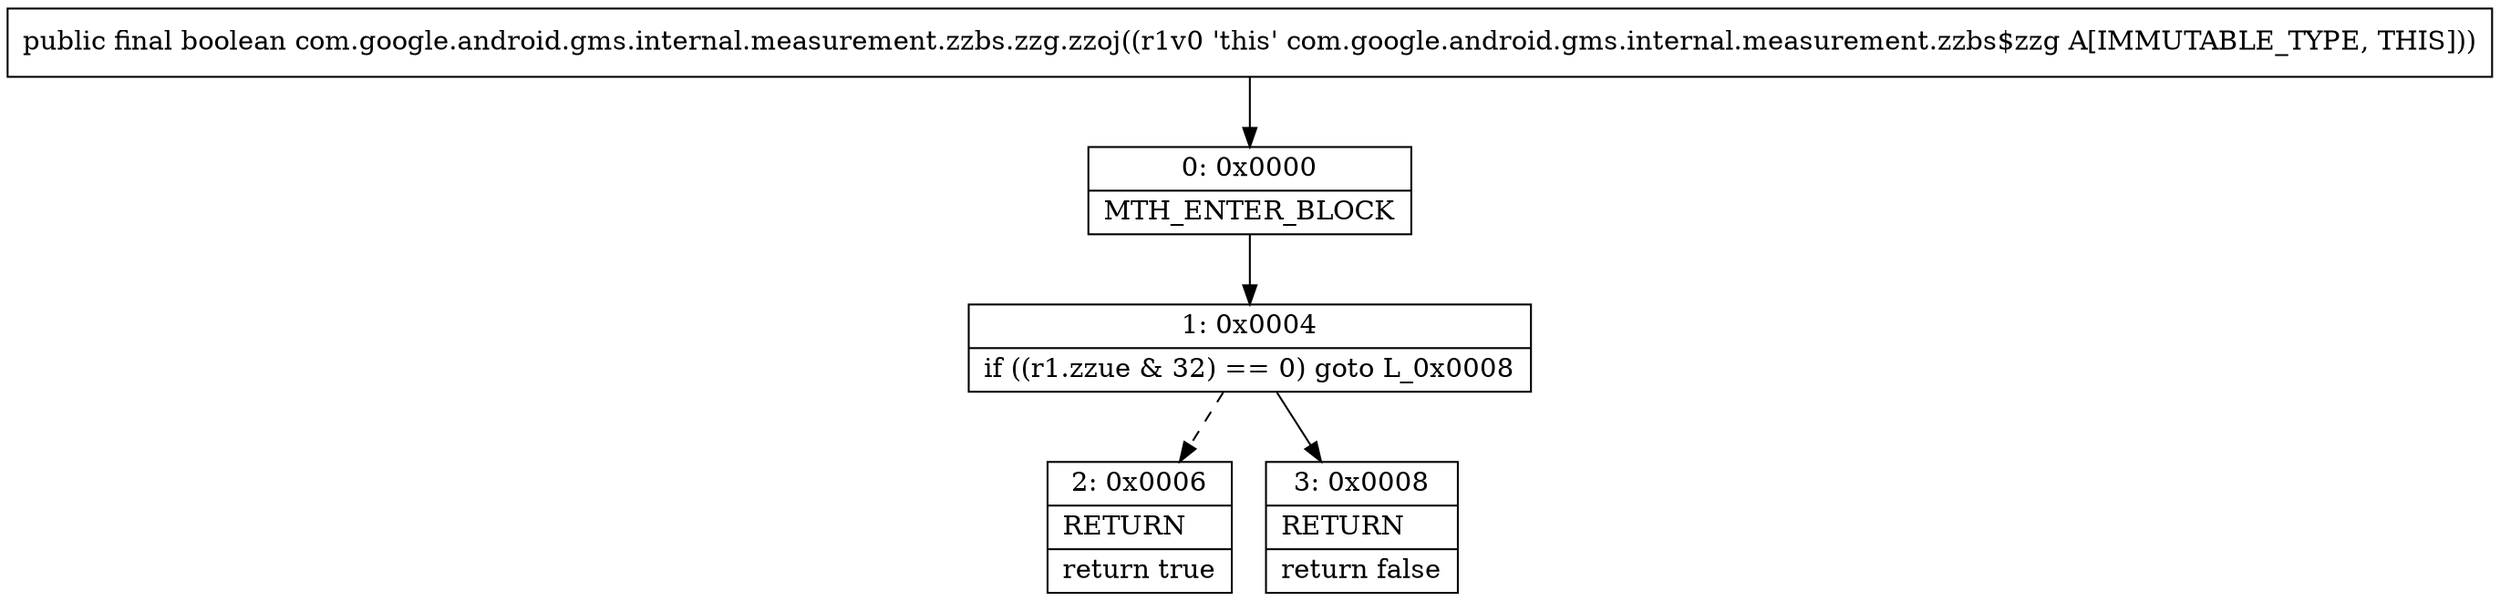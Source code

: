 digraph "CFG forcom.google.android.gms.internal.measurement.zzbs.zzg.zzoj()Z" {
Node_0 [shape=record,label="{0\:\ 0x0000|MTH_ENTER_BLOCK\l}"];
Node_1 [shape=record,label="{1\:\ 0x0004|if ((r1.zzue & 32) == 0) goto L_0x0008\l}"];
Node_2 [shape=record,label="{2\:\ 0x0006|RETURN\l|return true\l}"];
Node_3 [shape=record,label="{3\:\ 0x0008|RETURN\l|return false\l}"];
MethodNode[shape=record,label="{public final boolean com.google.android.gms.internal.measurement.zzbs.zzg.zzoj((r1v0 'this' com.google.android.gms.internal.measurement.zzbs$zzg A[IMMUTABLE_TYPE, THIS])) }"];
MethodNode -> Node_0;
Node_0 -> Node_1;
Node_1 -> Node_2[style=dashed];
Node_1 -> Node_3;
}

